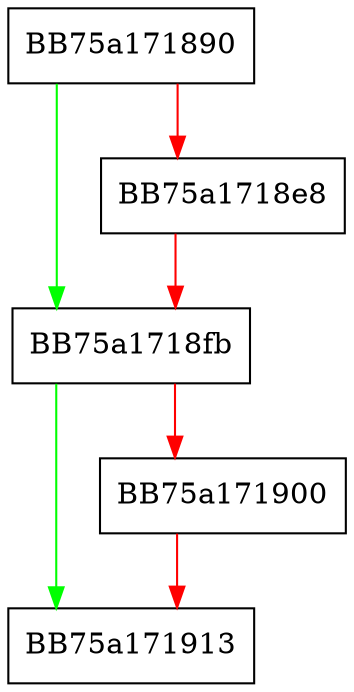 digraph numMax {
  node [shape="box"];
  graph [splines=ortho];
  BB75a171890 -> BB75a1718fb [color="green"];
  BB75a171890 -> BB75a1718e8 [color="red"];
  BB75a1718e8 -> BB75a1718fb [color="red"];
  BB75a1718fb -> BB75a171913 [color="green"];
  BB75a1718fb -> BB75a171900 [color="red"];
  BB75a171900 -> BB75a171913 [color="red"];
}